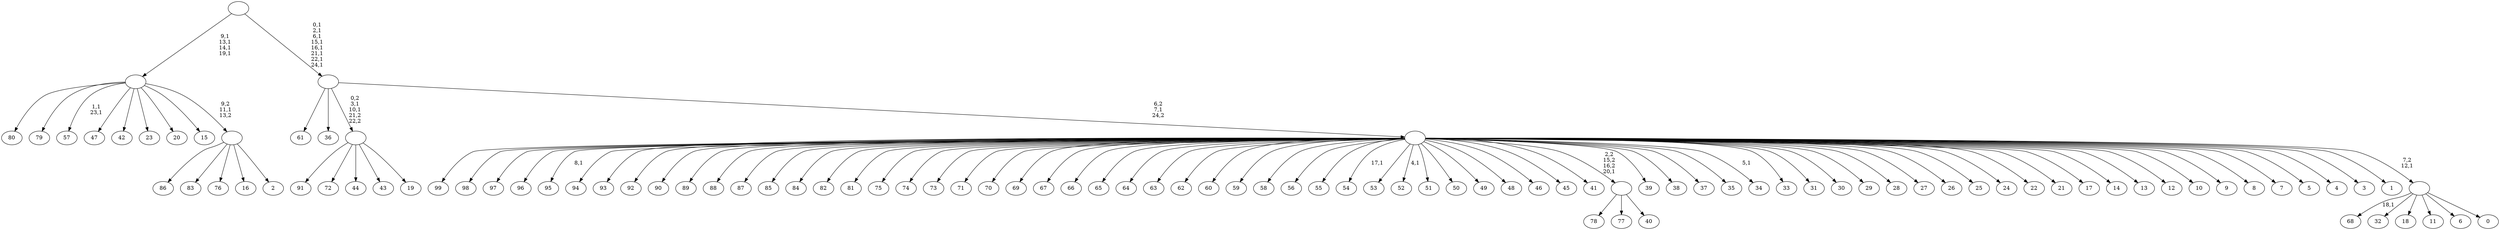 digraph T {
	125 [label="99"]
	124 [label="98"]
	123 [label="97"]
	122 [label="96"]
	121 [label="95"]
	119 [label="94"]
	118 [label="93"]
	117 [label="92"]
	116 [label="91"]
	115 [label="90"]
	114 [label="89"]
	113 [label="88"]
	112 [label="87"]
	111 [label="86"]
	110 [label="85"]
	109 [label="84"]
	108 [label="83"]
	107 [label="82"]
	106 [label="81"]
	105 [label="80"]
	104 [label="79"]
	103 [label="78"]
	102 [label="77"]
	101 [label="76"]
	100 [label="75"]
	99 [label="74"]
	98 [label="73"]
	97 [label="72"]
	96 [label="71"]
	95 [label="70"]
	94 [label="69"]
	93 [label="68"]
	91 [label="67"]
	90 [label="66"]
	89 [label="65"]
	88 [label="64"]
	87 [label="63"]
	86 [label="62"]
	85 [label="61"]
	84 [label="60"]
	83 [label="59"]
	82 [label="58"]
	81 [label="57"]
	78 [label="56"]
	77 [label="55"]
	76 [label="54"]
	74 [label="53"]
	73 [label="52"]
	71 [label="51"]
	70 [label="50"]
	69 [label="49"]
	68 [label="48"]
	67 [label="47"]
	66 [label="46"]
	65 [label="45"]
	64 [label="44"]
	63 [label="43"]
	62 [label="42"]
	61 [label="41"]
	60 [label="40"]
	59 [label=""]
	58 [label="39"]
	57 [label="38"]
	56 [label="37"]
	55 [label="36"]
	54 [label="35"]
	53 [label="34"]
	51 [label="33"]
	50 [label="32"]
	49 [label="31"]
	48 [label="30"]
	47 [label="29"]
	46 [label="28"]
	45 [label="27"]
	44 [label="26"]
	43 [label="25"]
	42 [label="24"]
	41 [label="23"]
	40 [label="22"]
	39 [label="21"]
	38 [label="20"]
	37 [label="19"]
	36 [label=""]
	34 [label="18"]
	33 [label="17"]
	32 [label="16"]
	31 [label="15"]
	30 [label="14"]
	29 [label="13"]
	28 [label="12"]
	27 [label="11"]
	26 [label="10"]
	25 [label="9"]
	24 [label="8"]
	23 [label="7"]
	22 [label="6"]
	21 [label="5"]
	20 [label="4"]
	19 [label="3"]
	18 [label="2"]
	17 [label=""]
	16 [label=""]
	12 [label="1"]
	11 [label="0"]
	10 [label=""]
	9 [label=""]
	8 [label=""]
	0 [label=""]
	59 -> 103 [label=""]
	59 -> 102 [label=""]
	59 -> 60 [label=""]
	36 -> 116 [label=""]
	36 -> 97 [label=""]
	36 -> 64 [label=""]
	36 -> 63 [label=""]
	36 -> 37 [label=""]
	17 -> 111 [label=""]
	17 -> 108 [label=""]
	17 -> 101 [label=""]
	17 -> 32 [label=""]
	17 -> 18 [label=""]
	16 -> 81 [label="1,1\n23,1"]
	16 -> 105 [label=""]
	16 -> 104 [label=""]
	16 -> 67 [label=""]
	16 -> 62 [label=""]
	16 -> 41 [label=""]
	16 -> 38 [label=""]
	16 -> 31 [label=""]
	16 -> 17 [label="9,2\n11,1\n13,2"]
	10 -> 93 [label="18,1"]
	10 -> 50 [label=""]
	10 -> 34 [label=""]
	10 -> 27 [label=""]
	10 -> 22 [label=""]
	10 -> 11 [label=""]
	9 -> 53 [label="5,1"]
	9 -> 73 [label="4,1"]
	9 -> 76 [label="17,1"]
	9 -> 121 [label="8,1"]
	9 -> 125 [label=""]
	9 -> 124 [label=""]
	9 -> 123 [label=""]
	9 -> 122 [label=""]
	9 -> 119 [label=""]
	9 -> 118 [label=""]
	9 -> 117 [label=""]
	9 -> 115 [label=""]
	9 -> 114 [label=""]
	9 -> 113 [label=""]
	9 -> 112 [label=""]
	9 -> 110 [label=""]
	9 -> 109 [label=""]
	9 -> 107 [label=""]
	9 -> 106 [label=""]
	9 -> 100 [label=""]
	9 -> 99 [label=""]
	9 -> 98 [label=""]
	9 -> 96 [label=""]
	9 -> 95 [label=""]
	9 -> 94 [label=""]
	9 -> 91 [label=""]
	9 -> 90 [label=""]
	9 -> 89 [label=""]
	9 -> 88 [label=""]
	9 -> 87 [label=""]
	9 -> 86 [label=""]
	9 -> 84 [label=""]
	9 -> 83 [label=""]
	9 -> 82 [label=""]
	9 -> 78 [label=""]
	9 -> 77 [label=""]
	9 -> 74 [label=""]
	9 -> 71 [label=""]
	9 -> 70 [label=""]
	9 -> 69 [label=""]
	9 -> 68 [label=""]
	9 -> 66 [label=""]
	9 -> 65 [label=""]
	9 -> 61 [label=""]
	9 -> 59 [label="2,2\n15,2\n16,2\n20,1"]
	9 -> 58 [label=""]
	9 -> 57 [label=""]
	9 -> 56 [label=""]
	9 -> 54 [label=""]
	9 -> 51 [label=""]
	9 -> 49 [label=""]
	9 -> 48 [label=""]
	9 -> 47 [label=""]
	9 -> 46 [label=""]
	9 -> 45 [label=""]
	9 -> 44 [label=""]
	9 -> 43 [label=""]
	9 -> 42 [label=""]
	9 -> 40 [label=""]
	9 -> 39 [label=""]
	9 -> 33 [label=""]
	9 -> 30 [label=""]
	9 -> 29 [label=""]
	9 -> 28 [label=""]
	9 -> 26 [label=""]
	9 -> 25 [label=""]
	9 -> 24 [label=""]
	9 -> 23 [label=""]
	9 -> 21 [label=""]
	9 -> 20 [label=""]
	9 -> 19 [label=""]
	9 -> 12 [label=""]
	9 -> 10 [label="7,2\n12,1"]
	8 -> 36 [label="0,2\n3,1\n10,1\n21,2\n22,2"]
	8 -> 85 [label=""]
	8 -> 55 [label=""]
	8 -> 9 [label="6,2\n7,1\n24,2"]
	0 -> 8 [label="0,1\n2,1\n6,1\n15,1\n16,1\n21,1\n22,1\n24,1"]
	0 -> 16 [label="9,1\n13,1\n14,1\n19,1"]
}
